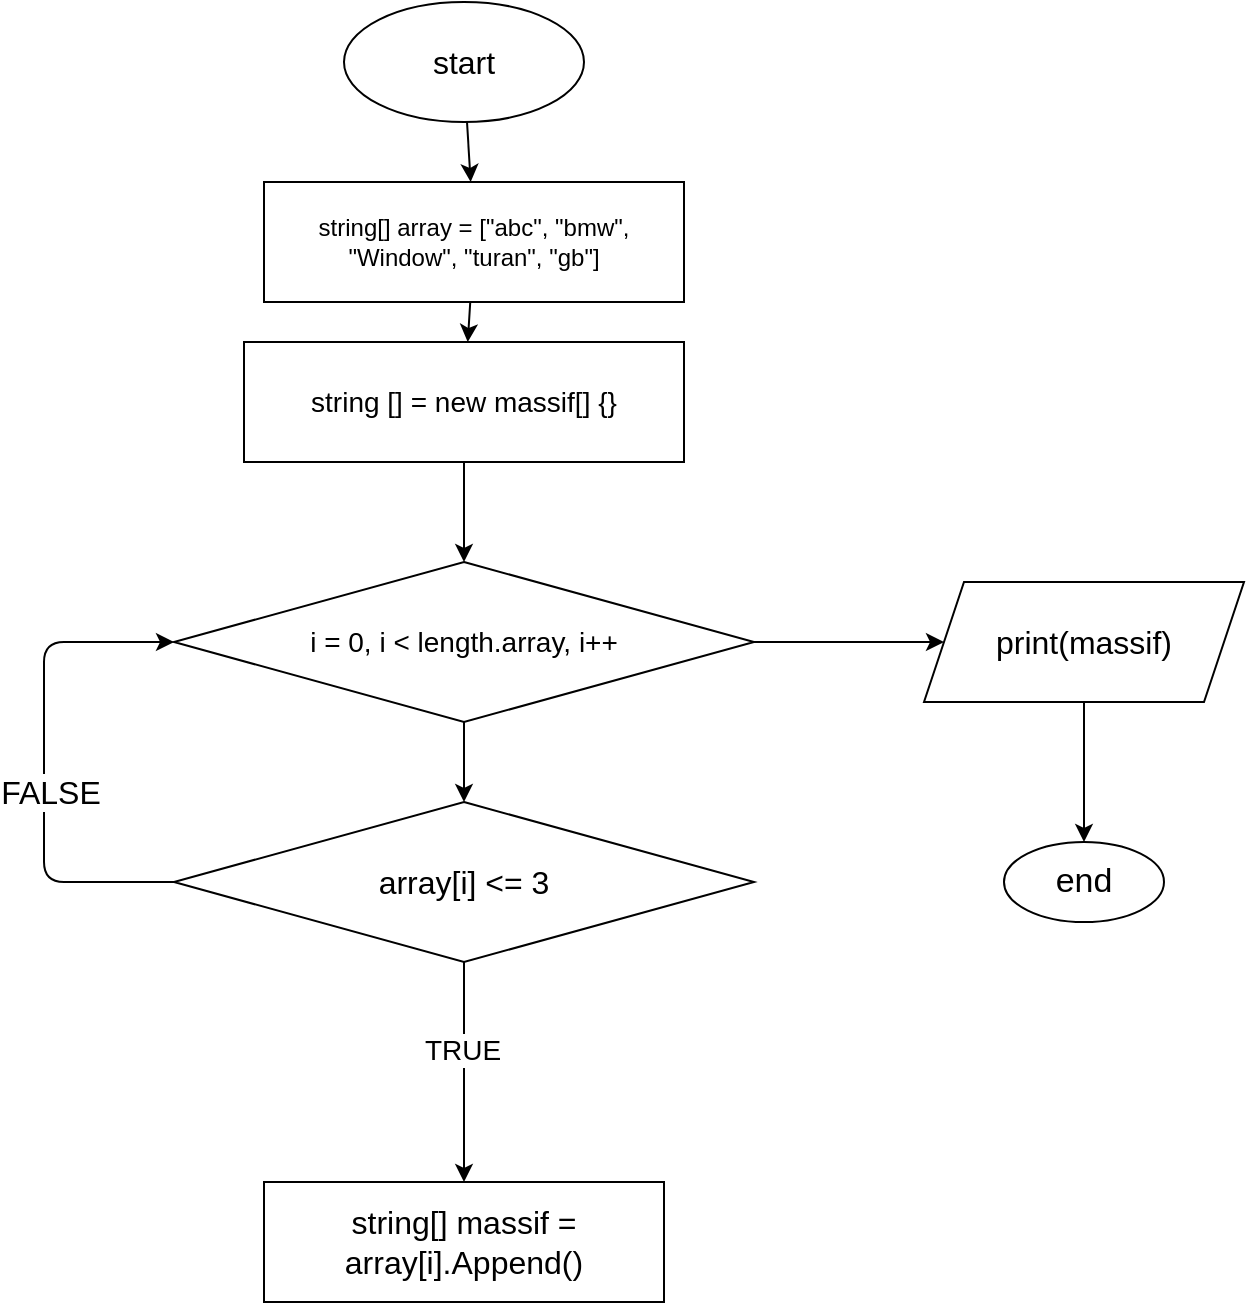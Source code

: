 <mxfile>
    <diagram id="kcj4ERcofKJ-gcXwA63r" name="Страница 1">
        <mxGraphModel dx="1127" dy="610" grid="1" gridSize="10" guides="1" tooltips="1" connect="1" arrows="1" fold="1" page="1" pageScale="1" pageWidth="827" pageHeight="1169" math="0" shadow="0">
            <root>
                <mxCell id="0"/>
                <mxCell id="1" parent="0"/>
                <mxCell id="4" value="" style="edgeStyle=none;html=1;fontSize=16;" edge="1" parent="1" source="2" target="3">
                    <mxGeometry relative="1" as="geometry"/>
                </mxCell>
                <mxCell id="2" value="&lt;font style=&quot;font-size: 16px;&quot;&gt;start&lt;/font&gt;" style="ellipse;whiteSpace=wrap;html=1;" vertex="1" parent="1">
                    <mxGeometry x="270" width="120" height="60" as="geometry"/>
                </mxCell>
                <mxCell id="15" value="" style="edgeStyle=none;html=1;fontSize=14;" edge="1" parent="1" source="3" target="14">
                    <mxGeometry relative="1" as="geometry"/>
                </mxCell>
                <mxCell id="3" value="string[] array = [&quot;abc&quot;, &quot;bmw&quot;, &quot;Window&quot;, &quot;turan&quot;, &quot;gb&quot;]" style="whiteSpace=wrap;html=1;" vertex="1" parent="1">
                    <mxGeometry x="230" y="90" width="210" height="60" as="geometry"/>
                </mxCell>
                <mxCell id="10" value="" style="edgeStyle=none;html=1;fontSize=16;" edge="1" parent="1" source="5" target="9">
                    <mxGeometry relative="1" as="geometry"/>
                </mxCell>
                <mxCell id="20" value="" style="edgeStyle=none;html=1;fontSize=16;" edge="1" parent="1" source="5" target="19">
                    <mxGeometry relative="1" as="geometry"/>
                </mxCell>
                <mxCell id="5" value="&lt;font style=&quot;font-size: 14px;&quot;&gt;i = 0, i &amp;lt; length.array, i++&lt;/font&gt;" style="rhombus;whiteSpace=wrap;html=1;" vertex="1" parent="1">
                    <mxGeometry x="185" y="280" width="290" height="80" as="geometry"/>
                </mxCell>
                <mxCell id="12" value="" style="edgeStyle=none;html=1;fontSize=14;" edge="1" parent="1" source="9" target="11">
                    <mxGeometry relative="1" as="geometry"/>
                </mxCell>
                <mxCell id="13" value="TRUE" style="edgeLabel;html=1;align=center;verticalAlign=middle;resizable=0;points=[];fontSize=14;" vertex="1" connectable="0" parent="12">
                    <mxGeometry x="-0.205" y="-1" relative="1" as="geometry">
                        <mxPoint as="offset"/>
                    </mxGeometry>
                </mxCell>
                <mxCell id="17" style="edgeStyle=none;html=1;exitX=0;exitY=0.5;exitDx=0;exitDy=0;entryX=0;entryY=0.5;entryDx=0;entryDy=0;fontSize=16;" edge="1" parent="1" source="9" target="5">
                    <mxGeometry relative="1" as="geometry">
                        <Array as="points">
                            <mxPoint x="120" y="440"/>
                            <mxPoint x="120" y="380"/>
                            <mxPoint x="120" y="320"/>
                        </Array>
                    </mxGeometry>
                </mxCell>
                <mxCell id="18" value="FALSE" style="edgeLabel;html=1;align=center;verticalAlign=middle;resizable=0;points=[];fontSize=16;" vertex="1" connectable="0" parent="17">
                    <mxGeometry x="-0.118" y="-3" relative="1" as="geometry">
                        <mxPoint as="offset"/>
                    </mxGeometry>
                </mxCell>
                <mxCell id="9" value="&lt;font style=&quot;font-size: 16px;&quot;&gt;array[i] &amp;lt;= 3&lt;/font&gt;" style="rhombus;whiteSpace=wrap;html=1;" vertex="1" parent="1">
                    <mxGeometry x="185" y="400" width="290" height="80" as="geometry"/>
                </mxCell>
                <mxCell id="11" value="&lt;font style=&quot;font-size: 16px;&quot;&gt;string[] massif = array[i].Append()&lt;/font&gt;" style="whiteSpace=wrap;html=1;" vertex="1" parent="1">
                    <mxGeometry x="230" y="590" width="200" height="60" as="geometry"/>
                </mxCell>
                <mxCell id="16" style="edgeStyle=none;html=1;exitX=0.5;exitY=1;exitDx=0;exitDy=0;entryX=0.5;entryY=0;entryDx=0;entryDy=0;fontSize=14;" edge="1" parent="1" source="14" target="5">
                    <mxGeometry relative="1" as="geometry"/>
                </mxCell>
                <mxCell id="14" value="&lt;font style=&quot;font-size: 14px;&quot;&gt;string [] = new massif[] {}&lt;/font&gt;" style="whiteSpace=wrap;html=1;" vertex="1" parent="1">
                    <mxGeometry x="220" y="170" width="220" height="60" as="geometry"/>
                </mxCell>
                <mxCell id="22" value="" style="edgeStyle=none;html=1;fontSize=16;" edge="1" parent="1" source="19" target="21">
                    <mxGeometry relative="1" as="geometry"/>
                </mxCell>
                <mxCell id="19" value="&lt;font style=&quot;font-size: 16px;&quot;&gt;print(massif)&lt;/font&gt;" style="shape=parallelogram;perimeter=parallelogramPerimeter;whiteSpace=wrap;html=1;fixedSize=1;" vertex="1" parent="1">
                    <mxGeometry x="560" y="290" width="160" height="60" as="geometry"/>
                </mxCell>
                <mxCell id="21" value="&lt;font style=&quot;font-size: 17px;&quot;&gt;end&lt;/font&gt;" style="ellipse;whiteSpace=wrap;html=1;" vertex="1" parent="1">
                    <mxGeometry x="600" y="420" width="80" height="40" as="geometry"/>
                </mxCell>
            </root>
        </mxGraphModel>
    </diagram>
</mxfile>